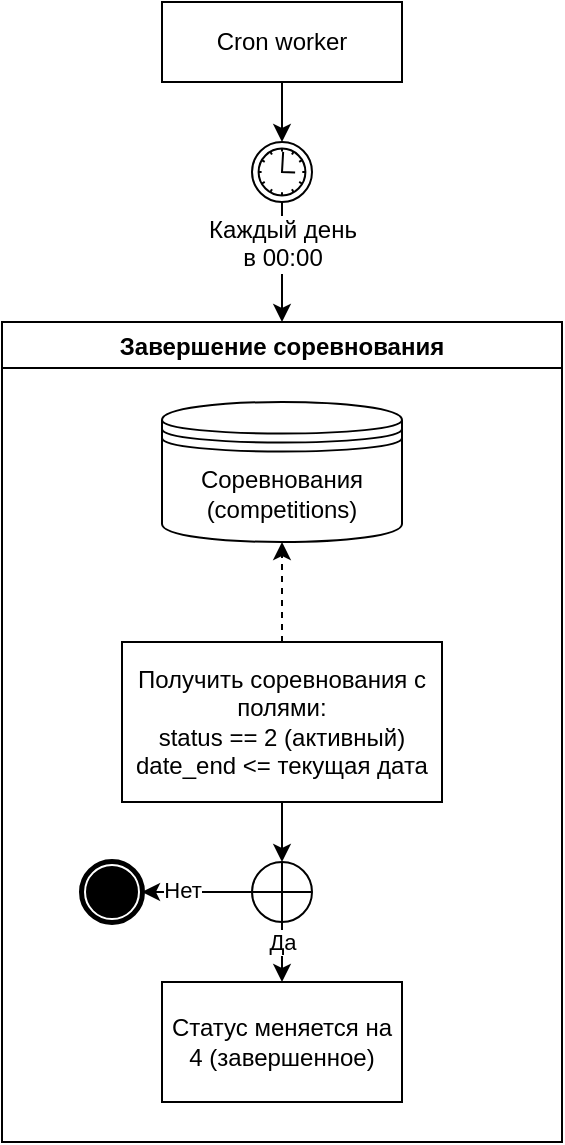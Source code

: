 <mxfile version="22.1.0" type="github">
  <diagram name="Page-1" id="rTFLxHa7-H2356Gj39lD">
    <mxGraphModel dx="1500" dy="819" grid="1" gridSize="10" guides="1" tooltips="1" connect="1" arrows="1" fold="1" page="1" pageScale="1" pageWidth="1200" pageHeight="1920" math="0" shadow="0">
      <root>
        <mxCell id="0" />
        <mxCell id="1" parent="0" />
        <mxCell id="L6jmDFUZnQQjemyBM_Gq-22" style="edgeStyle=orthogonalEdgeStyle;rounded=0;orthogonalLoop=1;jettySize=auto;html=1;" edge="1" parent="1" source="L6jmDFUZnQQjemyBM_Gq-1" target="L6jmDFUZnQQjemyBM_Gq-20">
          <mxGeometry relative="1" as="geometry" />
        </mxCell>
        <mxCell id="L6jmDFUZnQQjemyBM_Gq-1" value="Cron worker" style="rounded=0;whiteSpace=wrap;html=1;" vertex="1" parent="1">
          <mxGeometry x="440" y="180" width="120" height="40" as="geometry" />
        </mxCell>
        <mxCell id="L6jmDFUZnQQjemyBM_Gq-2" value="Завершение соревнования" style="swimlane;" vertex="1" parent="1">
          <mxGeometry x="360" y="340" width="280" height="410" as="geometry">
            <mxRectangle x="360" y="270" width="110" height="30" as="alternateBounds" />
          </mxGeometry>
        </mxCell>
        <mxCell id="L6jmDFUZnQQjemyBM_Gq-7" style="edgeStyle=orthogonalEdgeStyle;rounded=0;orthogonalLoop=1;jettySize=auto;html=1;" edge="1" parent="L6jmDFUZnQQjemyBM_Gq-2" source="L6jmDFUZnQQjemyBM_Gq-4" target="L6jmDFUZnQQjemyBM_Gq-5">
          <mxGeometry relative="1" as="geometry" />
        </mxCell>
        <mxCell id="L6jmDFUZnQQjemyBM_Gq-37" style="edgeStyle=orthogonalEdgeStyle;rounded=0;orthogonalLoop=1;jettySize=auto;html=1;dashed=1;" edge="1" parent="L6jmDFUZnQQjemyBM_Gq-2" source="L6jmDFUZnQQjemyBM_Gq-4" target="L6jmDFUZnQQjemyBM_Gq-35">
          <mxGeometry relative="1" as="geometry" />
        </mxCell>
        <mxCell id="L6jmDFUZnQQjemyBM_Gq-4" value="Получить соревнования с полями:&lt;br&gt;status == 2 (активный)&lt;br&gt;date_end &amp;lt;= текущая дата" style="rounded=0;whiteSpace=wrap;html=1;" vertex="1" parent="L6jmDFUZnQQjemyBM_Gq-2">
          <mxGeometry x="60" y="160" width="160" height="80" as="geometry" />
        </mxCell>
        <mxCell id="L6jmDFUZnQQjemyBM_Gq-9" style="edgeStyle=orthogonalEdgeStyle;rounded=0;orthogonalLoop=1;jettySize=auto;html=1;" edge="1" parent="L6jmDFUZnQQjemyBM_Gq-2" source="L6jmDFUZnQQjemyBM_Gq-5" target="L6jmDFUZnQQjemyBM_Gq-8">
          <mxGeometry relative="1" as="geometry" />
        </mxCell>
        <mxCell id="L6jmDFUZnQQjemyBM_Gq-10" value="Да" style="edgeLabel;html=1;align=center;verticalAlign=middle;resizable=0;points=[];" vertex="1" connectable="0" parent="L6jmDFUZnQQjemyBM_Gq-9">
          <mxGeometry x="0.2" relative="1" as="geometry">
            <mxPoint as="offset" />
          </mxGeometry>
        </mxCell>
        <mxCell id="L6jmDFUZnQQjemyBM_Gq-12" style="edgeStyle=orthogonalEdgeStyle;rounded=0;orthogonalLoop=1;jettySize=auto;html=1;" edge="1" parent="L6jmDFUZnQQjemyBM_Gq-2" source="L6jmDFUZnQQjemyBM_Gq-5" target="L6jmDFUZnQQjemyBM_Gq-19">
          <mxGeometry relative="1" as="geometry">
            <mxPoint x="70" y="310" as="targetPoint" />
          </mxGeometry>
        </mxCell>
        <mxCell id="L6jmDFUZnQQjemyBM_Gq-13" value="Нет" style="edgeLabel;html=1;align=center;verticalAlign=middle;resizable=0;points=[];" vertex="1" connectable="0" parent="L6jmDFUZnQQjemyBM_Gq-12">
          <mxGeometry x="0.295" y="-1" relative="1" as="geometry">
            <mxPoint as="offset" />
          </mxGeometry>
        </mxCell>
        <mxCell id="L6jmDFUZnQQjemyBM_Gq-5" value="" style="shape=orEllipse;perimeter=ellipsePerimeter;whiteSpace=wrap;html=1;backgroundOutline=1;" vertex="1" parent="L6jmDFUZnQQjemyBM_Gq-2">
          <mxGeometry x="125" y="270" width="30" height="30" as="geometry" />
        </mxCell>
        <mxCell id="L6jmDFUZnQQjemyBM_Gq-8" value="Статус меняется на 4 (завершенное)" style="whiteSpace=wrap;html=1;" vertex="1" parent="L6jmDFUZnQQjemyBM_Gq-2">
          <mxGeometry x="80" y="330" width="120" height="60" as="geometry" />
        </mxCell>
        <mxCell id="L6jmDFUZnQQjemyBM_Gq-19" value="" style="points=[[0.145,0.145,0],[0.5,0,0],[0.855,0.145,0],[1,0.5,0],[0.855,0.855,0],[0.5,1,0],[0.145,0.855,0],[0,0.5,0]];shape=mxgraph.bpmn.event;html=1;verticalLabelPosition=bottom;labelBackgroundColor=#ffffff;verticalAlign=top;align=center;perimeter=ellipsePerimeter;outlineConnect=0;aspect=fixed;outline=end;symbol=terminate;" vertex="1" parent="L6jmDFUZnQQjemyBM_Gq-2">
          <mxGeometry x="40" y="270" width="30" height="30" as="geometry" />
        </mxCell>
        <mxCell id="L6jmDFUZnQQjemyBM_Gq-35" value="Соревнования&lt;br&gt;(competitions)" style="shape=datastore;whiteSpace=wrap;html=1;" vertex="1" parent="L6jmDFUZnQQjemyBM_Gq-2">
          <mxGeometry x="80" y="40" width="120" height="70" as="geometry" />
        </mxCell>
        <mxCell id="L6jmDFUZnQQjemyBM_Gq-23" style="edgeStyle=orthogonalEdgeStyle;rounded=0;orthogonalLoop=1;jettySize=auto;html=1;" edge="1" parent="1" source="L6jmDFUZnQQjemyBM_Gq-20" target="L6jmDFUZnQQjemyBM_Gq-2">
          <mxGeometry relative="1" as="geometry" />
        </mxCell>
        <mxCell id="L6jmDFUZnQQjemyBM_Gq-20" value="Каждый день&lt;br&gt;в 00:00" style="points=[[0.145,0.145,0],[0.5,0,0],[0.855,0.145,0],[1,0.5,0],[0.855,0.855,0],[0.5,1,0],[0.145,0.855,0],[0,0.5,0]];shape=mxgraph.bpmn.event;html=1;verticalLabelPosition=bottom;labelBackgroundColor=#ffffff;verticalAlign=top;align=center;perimeter=ellipsePerimeter;outlineConnect=0;aspect=fixed;outline=standard;symbol=timer;" vertex="1" parent="1">
          <mxGeometry x="485" y="250" width="30" height="30" as="geometry" />
        </mxCell>
      </root>
    </mxGraphModel>
  </diagram>
</mxfile>
